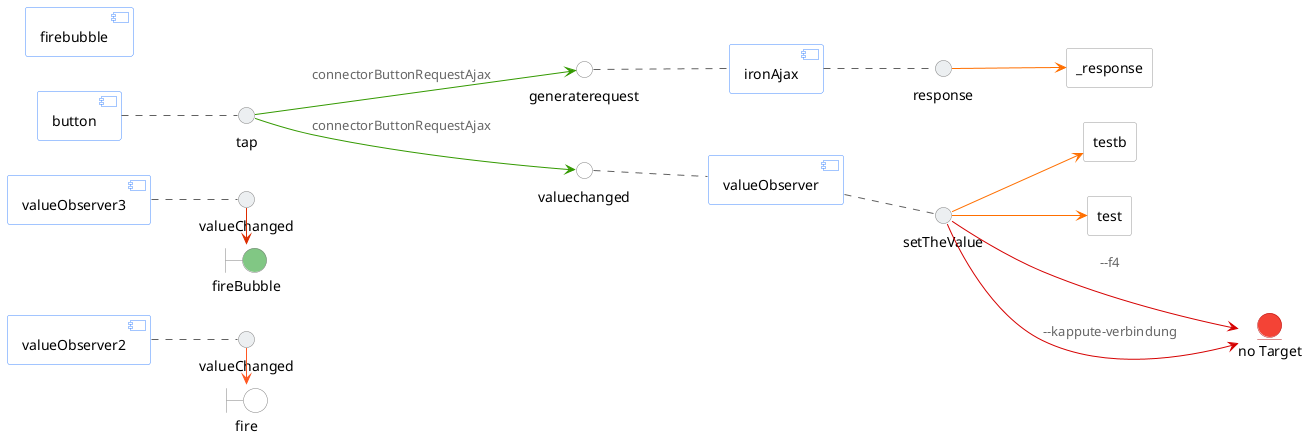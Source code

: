 @startuml
left to right direction
 skinparam interface {
backgroundColor lightgrey
borderColor grey
shadow none
}
skinparam boundary {
backgroundColor lightgrey
borderColor grey
shadow none
}
skinparam entity {
backgroundColor #f44336
borderColor #b71c1c
shadow none
}

skinparam component {
ArrowColor #339900
ArrowFontColor #666666
borderColor #448AFF
}
skinparam agent {
ArrowFontColor #2323ff
borderColor #999999
}
agent _response as valueelement_response #white
component ironAjax #white
agent testb as valueelementtestb #white
component valueObserver #white
agent test as valueelementtest #white
boundary fire as fireFire #white
component valueObserver2 #white
boundary fireBubble as firebubbleFirebubble #81C784
component firebubble #white
component valueObserver3 #white
component button #white
interface generaterequest as interfaceGeneraterequestironAjax  #white
interfaceGeneraterequestironAjax .. ironAjax #616161
interface valuechanged as interfaceValuechangedvalueObserver  #white
interfaceValuechangedvalueObserver .. valueObserver #616161
interface response as interfaceResponseironAjax #ECEFF1
ironAjax .. interfaceResponseironAjax #616161
interfaceResponseironAjax --> valueelement_response #FF6F00
interface setTheValue as interfaceSetTheValuevalueObserver #ECEFF1
valueObserver .. interfaceSetTheValuevalueObserver #616161
interfaceSetTheValuevalueObserver --> valueelementtestb #FF6F00
interfaceSetTheValuevalueObserver --> valueelementtest #FF6F00
interface valueChanged as interfaceValueChangedvalueObserver2 #ECEFF1
valueObserver2 .. interfaceValueChangedvalueObserver2 #616161
interfaceValueChangedvalueObserver2 -> fireFire #FF5722
interface valueChanged as interfaceValueChangedvalueObserver3 #ECEFF1
valueObserver3 .. interfaceValueChangedvalueObserver3 #616161
interfaceValueChangedvalueObserver3 -> firebubbleFirebubble #DD2C00
interface tap as interfaceTapbutton #ECEFF1
button .. interfaceTapbutton #616161
entity "no Target" as XXXXXnirvanaXXXXX

interfaceSetTheValuevalueObserver --->  XXXXXnirvanaXXXXX  #d50000 :--f4
interfaceSetTheValuevalueObserver --->  XXXXXnirvanaXXXXX  #d50000 :--kappute-verbindung
interfaceTapbutton --> interfaceGeneraterequestironAjax :connectorButtonRequestAjax
interfaceTapbutton --> interfaceValuechangedvalueObserver :connectorButtonRequestAjax
@enduml
